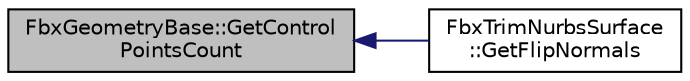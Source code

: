 digraph "FbxGeometryBase::GetControlPointsCount"
{
  edge [fontname="Helvetica",fontsize="10",labelfontname="Helvetica",labelfontsize="10"];
  node [fontname="Helvetica",fontsize="10",shape=record];
  rankdir="LR";
  Node52 [label="FbxGeometryBase::GetControl\lPointsCount",height=0.2,width=0.4,color="black", fillcolor="grey75", style="filled", fontcolor="black"];
  Node52 -> Node53 [dir="back",color="midnightblue",fontsize="10",style="solid",fontname="Helvetica"];
  Node53 [label="FbxTrimNurbsSurface\l::GetFlipNormals",height=0.2,width=0.4,color="black", fillcolor="white", style="filled",URL="$class_fbx_trim_nurbs_surface.html#ae8e939290c0ab69be23fa28b6c1d8cf7"];
}
